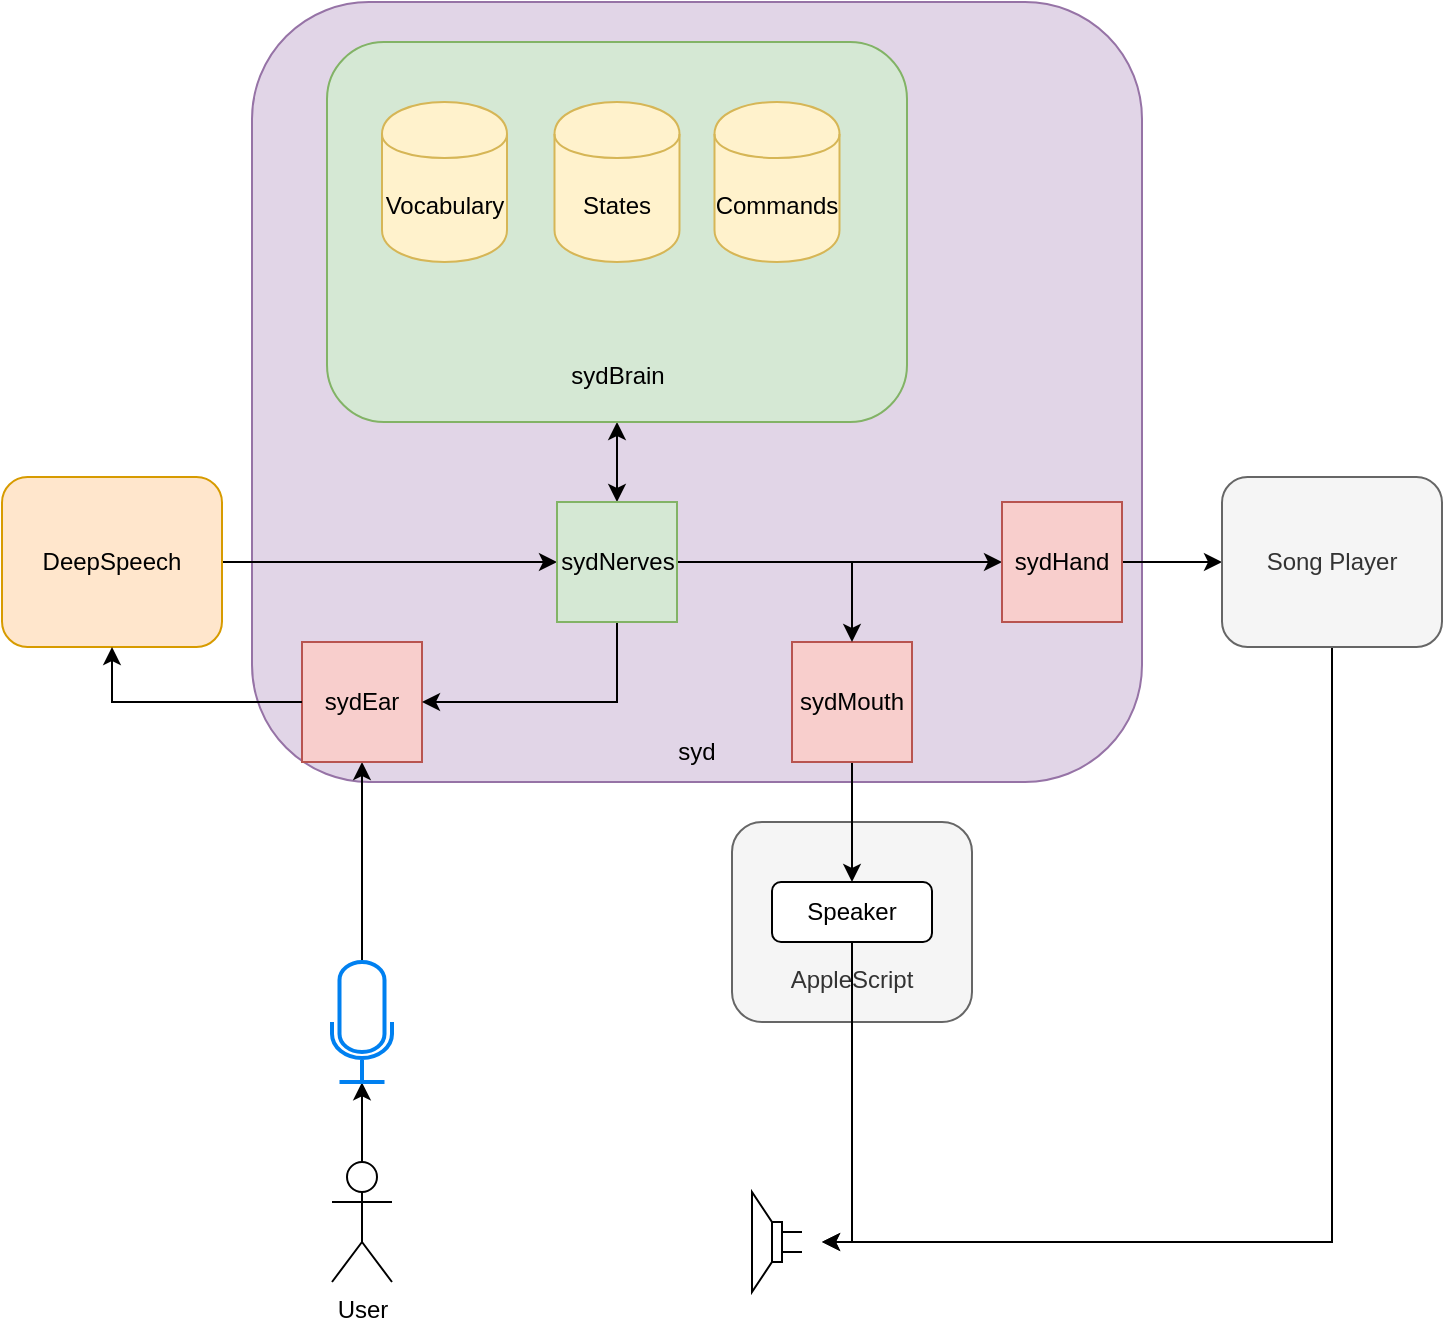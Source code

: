 <mxfile version="12.9.13" type="device"><diagram id="Ht63LcuBiJfGTzZSE4en" name="Page-1"><mxGraphModel dx="925" dy="1702" grid="1" gridSize="10" guides="1" tooltips="1" connect="1" arrows="1" fold="1" page="1" pageScale="1" pageWidth="850" pageHeight="1100" math="0" shadow="0"><root><mxCell id="0"/><mxCell id="1" parent="0"/><mxCell id="9kHOKpgOOPEAS_3t-06y-22" value="&lt;br&gt;&lt;br&gt;&lt;br&gt;&lt;br&gt;&lt;br&gt;&lt;br&gt;&lt;br&gt;&lt;br&gt;&lt;br&gt;&lt;br&gt;&lt;br&gt;&lt;br&gt;&lt;br&gt;&lt;br&gt;&lt;br&gt;&lt;br&gt;&lt;br&gt;&lt;br&gt;&lt;br&gt;&lt;br&gt;&lt;br&gt;&lt;br&gt;&lt;br&gt;&lt;br&gt;&lt;br&gt;syd" style="rounded=1;whiteSpace=wrap;html=1;fillColor=#e1d5e7;strokeColor=#9673a6;" parent="1" vertex="1"><mxGeometry x="165" y="-250" width="445" height="390" as="geometry"/></mxCell><mxCell id="9kHOKpgOOPEAS_3t-06y-13" value="&lt;br&gt;&lt;br&gt;&lt;br&gt;&lt;br&gt;AppleScript" style="rounded=1;whiteSpace=wrap;html=1;fillColor=#f5f5f5;strokeColor=#666666;fontColor=#333333;" parent="1" vertex="1"><mxGeometry x="405" y="160" width="120" height="100" as="geometry"/></mxCell><mxCell id="9kHOKpgOOPEAS_3t-06y-6" value="" style="edgeStyle=orthogonalEdgeStyle;rounded=0;orthogonalLoop=1;jettySize=auto;html=1;entryX=0.5;entryY=1.003;entryDx=0;entryDy=0;entryPerimeter=0;exitX=0.5;exitY=0;exitDx=0;exitDy=0;exitPerimeter=0;" parent="1" source="9kHOKpgOOPEAS_3t-06y-1" target="9kHOKpgOOPEAS_3t-06y-4" edge="1"><mxGeometry relative="1" as="geometry"><mxPoint x="220" y="250" as="targetPoint"/></mxGeometry></mxCell><mxCell id="9kHOKpgOOPEAS_3t-06y-1" value="User" style="shape=umlActor;verticalLabelPosition=bottom;labelBackgroundColor=#ffffff;verticalAlign=top;html=1;outlineConnect=0;" parent="1" vertex="1"><mxGeometry x="205" y="330" width="30" height="60" as="geometry"/></mxCell><mxCell id="9kHOKpgOOPEAS_3t-06y-12" value="" style="edgeStyle=orthogonalEdgeStyle;rounded=0;orthogonalLoop=1;jettySize=auto;html=1;" parent="1" source="9kHOKpgOOPEAS_3t-06y-4" target="9kHOKpgOOPEAS_3t-06y-24" edge="1"><mxGeometry relative="1" as="geometry"><mxPoint x="375" y="220" as="targetPoint"/></mxGeometry></mxCell><mxCell id="9kHOKpgOOPEAS_3t-06y-4" value="" style="html=1;verticalLabelPosition=bottom;align=center;labelBackgroundColor=#ffffff;verticalAlign=top;strokeWidth=2;strokeColor=#0080F0;shadow=0;dashed=0;shape=mxgraph.ios7.icons.microphone;" parent="1" vertex="1"><mxGeometry x="205" y="230" width="30" height="60" as="geometry"/></mxCell><mxCell id="9kHOKpgOOPEAS_3t-06y-8" value="" style="pointerEvents=1;verticalLabelPosition=bottom;shadow=0;dashed=0;align=center;html=1;verticalAlign=top;shape=mxgraph.electrical.electro-mechanical.loudspeaker;rotation=-180;" parent="1" vertex="1"><mxGeometry x="415" y="345" width="25" height="50" as="geometry"/></mxCell><mxCell id="9kHOKpgOOPEAS_3t-06y-14" value="Speaker" style="rounded=1;whiteSpace=wrap;html=1;" parent="1" vertex="1"><mxGeometry x="425" y="190" width="80" height="30" as="geometry"/></mxCell><mxCell id="9kHOKpgOOPEAS_3t-06y-20" value="" style="edgeStyle=orthogonalEdgeStyle;rounded=0;orthogonalLoop=1;jettySize=auto;html=1;exitX=0.5;exitY=1;exitDx=0;exitDy=0;" parent="1" source="9kHOKpgOOPEAS_3t-06y-25" target="9kHOKpgOOPEAS_3t-06y-14" edge="1"><mxGeometry relative="1" as="geometry"><mxPoint x="465" y="110" as="sourcePoint"/></mxGeometry></mxCell><mxCell id="9kHOKpgOOPEAS_3t-06y-15" value="" style="edgeStyle=orthogonalEdgeStyle;rounded=0;orthogonalLoop=1;jettySize=auto;html=1;exitX=0.5;exitY=1;exitDx=0;exitDy=0;" parent="1" source="9kHOKpgOOPEAS_3t-06y-14" edge="1"><mxGeometry relative="1" as="geometry"><mxPoint x="532.17" y="320" as="sourcePoint"/><mxPoint x="450" y="370" as="targetPoint"/><Array as="points"><mxPoint x="465" y="370"/></Array></mxGeometry></mxCell><mxCell id="9kHOKpgOOPEAS_3t-06y-28" value="" style="edgeStyle=orthogonalEdgeStyle;rounded=0;orthogonalLoop=1;jettySize=auto;html=1;entryX=0;entryY=0.5;entryDx=0;entryDy=0;" parent="1" source="NkGM4q2p6uc0ccaoKfmC-6" target="9kHOKpgOOPEAS_3t-06y-26" edge="1"><mxGeometry relative="1" as="geometry"><mxPoint x="360" y="-20" as="targetPoint"/><Array as="points"/></mxGeometry></mxCell><mxCell id="9kHOKpgOOPEAS_3t-06y-24" value="sydEar" style="whiteSpace=wrap;html=1;aspect=fixed;fillColor=#f8cecc;strokeColor=#b85450;" parent="1" vertex="1"><mxGeometry x="190" y="70" width="60" height="60" as="geometry"/></mxCell><mxCell id="9kHOKpgOOPEAS_3t-06y-25" value="sydMouth" style="whiteSpace=wrap;html=1;aspect=fixed;fillColor=#f8cecc;strokeColor=#b85450;" parent="1" vertex="1"><mxGeometry x="435" y="70" width="60" height="60" as="geometry"/></mxCell><mxCell id="9kHOKpgOOPEAS_3t-06y-30" value="" style="edgeStyle=orthogonalEdgeStyle;rounded=0;orthogonalLoop=1;jettySize=auto;html=1;entryX=0.5;entryY=0;entryDx=0;entryDy=0;exitX=1;exitY=0.5;exitDx=0;exitDy=0;" parent="1" source="9kHOKpgOOPEAS_3t-06y-26" target="9kHOKpgOOPEAS_3t-06y-25" edge="1"><mxGeometry relative="1" as="geometry"><mxPoint x="530" y="20" as="targetPoint"/></mxGeometry></mxCell><mxCell id="NkGM4q2p6uc0ccaoKfmC-9" value="" style="edgeStyle=orthogonalEdgeStyle;rounded=0;orthogonalLoop=1;jettySize=auto;html=1;strokeColor=#000000;strokeWidth=1;entryX=1;entryY=0.5;entryDx=0;entryDy=0;exitX=0.5;exitY=1;exitDx=0;exitDy=0;" parent="1" source="9kHOKpgOOPEAS_3t-06y-26" target="9kHOKpgOOPEAS_3t-06y-24" edge="1"><mxGeometry relative="1" as="geometry"><mxPoint x="347.5" y="140" as="targetPoint"/><Array as="points"><mxPoint x="348" y="100"/></Array></mxGeometry></mxCell><mxCell id="Ue_OsKBCELvxtTJnJlxv-6" value="" style="edgeStyle=orthogonalEdgeStyle;rounded=0;orthogonalLoop=1;jettySize=auto;html=1;startArrow=classic;startFill=1;" edge="1" parent="1" source="9kHOKpgOOPEAS_3t-06y-26" target="Ue_OsKBCELvxtTJnJlxv-5"><mxGeometry relative="1" as="geometry"/></mxCell><mxCell id="9kHOKpgOOPEAS_3t-06y-26" value="sydNerves" style="whiteSpace=wrap;html=1;aspect=fixed;fillColor=#d5e8d4;strokeColor=#82b366;" parent="1" vertex="1"><mxGeometry x="317.5" width="60" height="60" as="geometry"/></mxCell><mxCell id="NkGM4q2p6uc0ccaoKfmC-6" value="DeepSpeech" style="rounded=1;whiteSpace=wrap;html=1;fillColor=#ffe6cc;strokeColor=#d79b00;" parent="1" vertex="1"><mxGeometry x="40" y="-12.5" width="110" height="85" as="geometry"/></mxCell><mxCell id="NkGM4q2p6uc0ccaoKfmC-7" value="" style="edgeStyle=orthogonalEdgeStyle;rounded=0;orthogonalLoop=1;jettySize=auto;html=1;entryX=0.5;entryY=1;entryDx=0;entryDy=0;exitX=0;exitY=0.5;exitDx=0;exitDy=0;" parent="1" source="9kHOKpgOOPEAS_3t-06y-24" target="NkGM4q2p6uc0ccaoKfmC-6" edge="1"><mxGeometry relative="1" as="geometry"><mxPoint x="390" y="20" as="targetPoint"/><mxPoint x="270" y="90" as="sourcePoint"/><Array as="points"><mxPoint x="95" y="100"/></Array></mxGeometry></mxCell><mxCell id="Ue_OsKBCELvxtTJnJlxv-5" value="&lt;br&gt;&lt;br&gt;&lt;br&gt;&lt;br&gt;&lt;br&gt;&lt;br&gt;&lt;br&gt;&lt;br&gt;&lt;br&gt;&lt;br&gt;sydBrain" style="rounded=1;whiteSpace=wrap;html=1;fillColor=#d5e8d4;strokeColor=#82b366;" vertex="1" parent="1"><mxGeometry x="202.5" y="-230" width="290" height="190" as="geometry"/></mxCell><mxCell id="Ue_OsKBCELvxtTJnJlxv-8" value="Vocabulary" style="shape=cylinder;whiteSpace=wrap;html=1;boundedLbl=1;backgroundOutline=1;fillColor=#fff2cc;strokeColor=#d6b656;" vertex="1" parent="1"><mxGeometry x="230" y="-200" width="62.5" height="80" as="geometry"/></mxCell><mxCell id="Ue_OsKBCELvxtTJnJlxv-9" value="Commands" style="shape=cylinder;whiteSpace=wrap;html=1;boundedLbl=1;backgroundOutline=1;fillColor=#fff2cc;strokeColor=#d6b656;" vertex="1" parent="1"><mxGeometry x="396.25" y="-200" width="62.5" height="80" as="geometry"/></mxCell><mxCell id="Ue_OsKBCELvxtTJnJlxv-10" value="States" style="shape=cylinder;whiteSpace=wrap;html=1;boundedLbl=1;backgroundOutline=1;fillColor=#fff2cc;strokeColor=#d6b656;" vertex="1" parent="1"><mxGeometry x="316.25" y="-200" width="62.5" height="80" as="geometry"/></mxCell><mxCell id="Ue_OsKBCELvxtTJnJlxv-11" value="" style="endArrow=classic;html=1;entryX=0;entryY=0.5;entryDx=0;entryDy=0;" edge="1" parent="1" target="Ue_OsKBCELvxtTJnJlxv-12"><mxGeometry width="50" height="50" relative="1" as="geometry"><mxPoint x="378.75" y="30" as="sourcePoint"/><mxPoint x="580" y="30" as="targetPoint"/><Array as="points"><mxPoint x="410" y="30"/></Array></mxGeometry></mxCell><mxCell id="Ue_OsKBCELvxtTJnJlxv-16" value="" style="edgeStyle=orthogonalEdgeStyle;rounded=0;orthogonalLoop=1;jettySize=auto;html=1;startArrow=none;startFill=0;" edge="1" parent="1" source="Ue_OsKBCELvxtTJnJlxv-12" target="Ue_OsKBCELvxtTJnJlxv-15"><mxGeometry relative="1" as="geometry"/></mxCell><mxCell id="Ue_OsKBCELvxtTJnJlxv-12" value="sydHand" style="whiteSpace=wrap;html=1;aspect=fixed;fillColor=#f8cecc;strokeColor=#b85450;" vertex="1" parent="1"><mxGeometry x="540" width="60" height="60" as="geometry"/></mxCell><mxCell id="Ue_OsKBCELvxtTJnJlxv-18" value="" style="edgeStyle=orthogonalEdgeStyle;rounded=0;orthogonalLoop=1;jettySize=auto;html=1;startArrow=none;startFill=0;" edge="1" parent="1" source="Ue_OsKBCELvxtTJnJlxv-15"><mxGeometry relative="1" as="geometry"><mxPoint x="450" y="370" as="targetPoint"/><Array as="points"><mxPoint x="705" y="370"/></Array></mxGeometry></mxCell><mxCell id="Ue_OsKBCELvxtTJnJlxv-15" value="Song Player" style="rounded=1;whiteSpace=wrap;html=1;fillColor=#f5f5f5;strokeColor=#666666;fontColor=#333333;" vertex="1" parent="1"><mxGeometry x="650" y="-12.5" width="110" height="85" as="geometry"/></mxCell></root></mxGraphModel></diagram></mxfile>